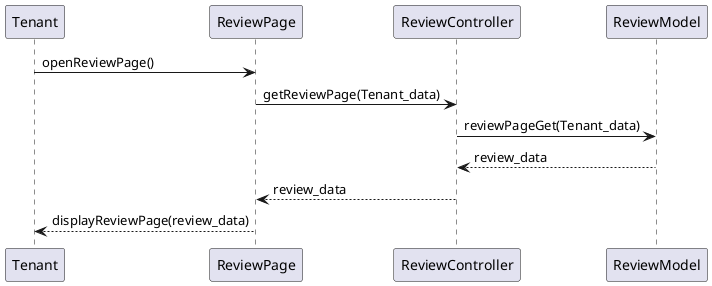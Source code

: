 @startuml
Tenant -> ReviewPage: openReviewPage()
ReviewPage -> ReviewController: getReviewPage(Tenant_data)
ReviewController -> ReviewModel: reviewPageGet(Tenant_data)
ReviewController <-- ReviewModel: review_data
ReviewPage <-- ReviewController: review_data
Tenant <-- ReviewPage: displayReviewPage(review_data)
@enduml

